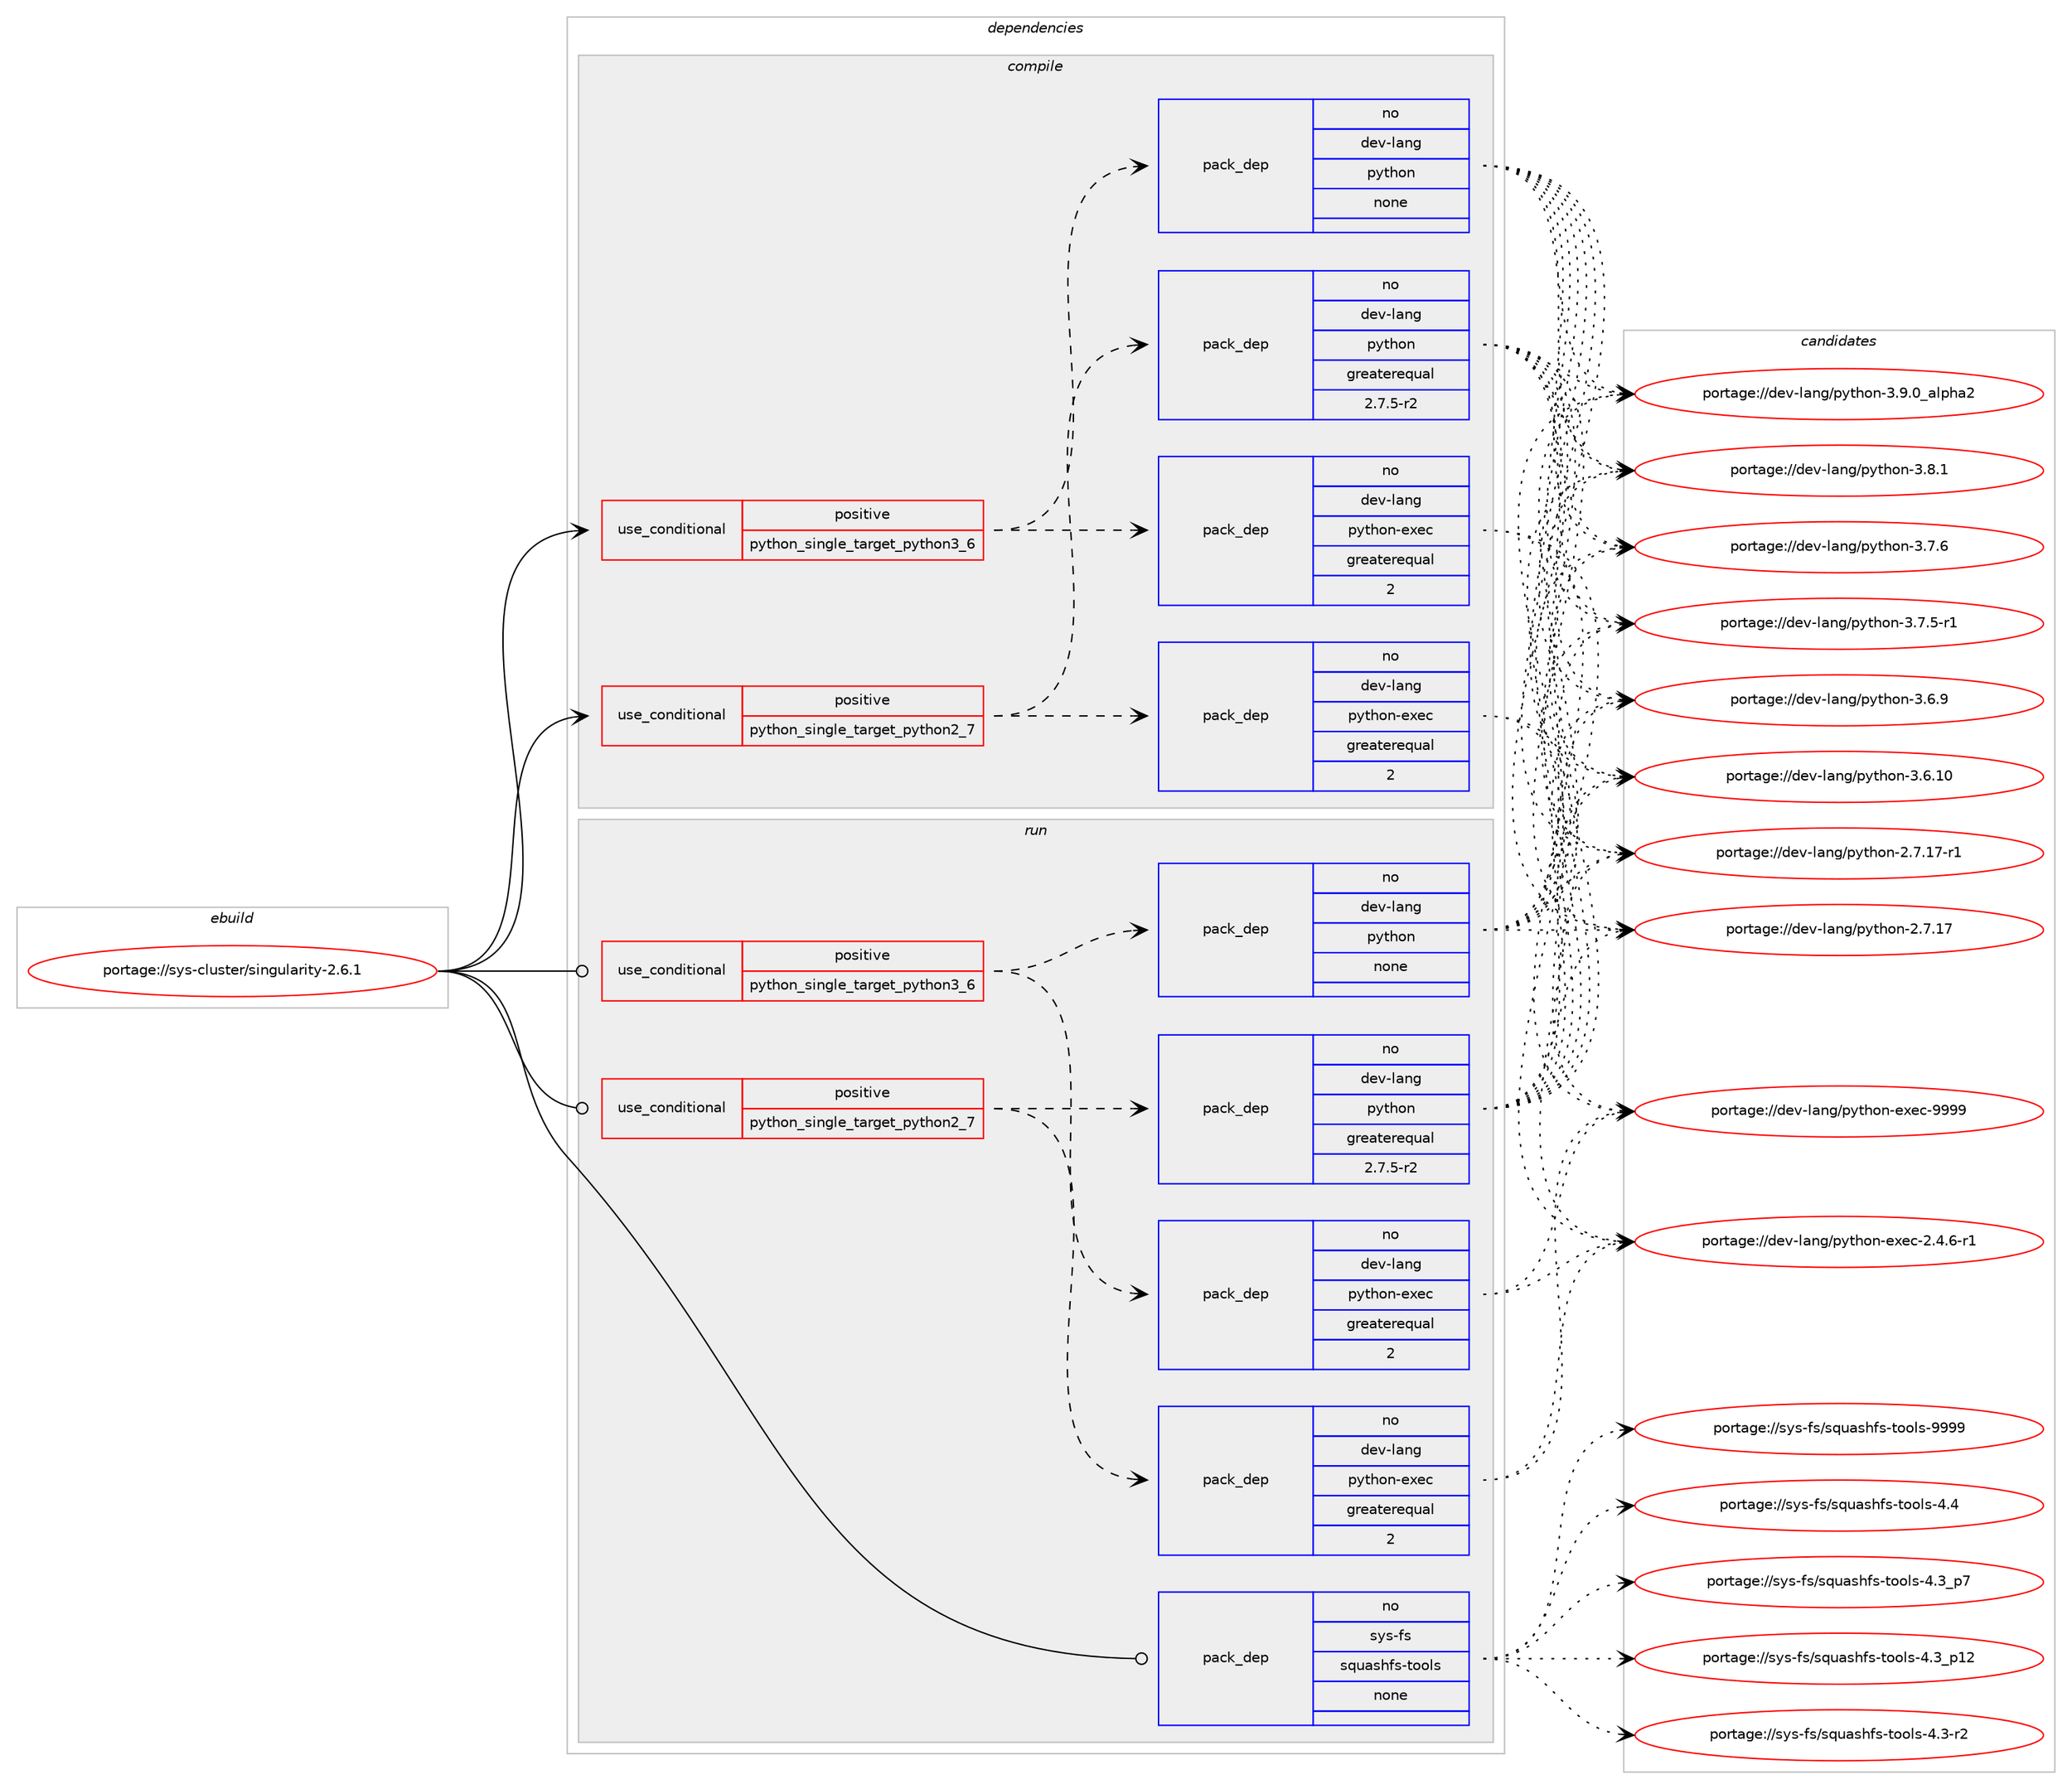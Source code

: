 digraph prolog {

# *************
# Graph options
# *************

newrank=true;
concentrate=true;
compound=true;
graph [rankdir=LR,fontname=Helvetica,fontsize=10,ranksep=1.5];#, ranksep=2.5, nodesep=0.2];
edge  [arrowhead=vee];
node  [fontname=Helvetica,fontsize=10];

# **********
# The ebuild
# **********

subgraph cluster_leftcol {
color=gray;
rank=same;
label=<<i>ebuild</i>>;
id [label="portage://sys-cluster/singularity-2.6.1", color=red, width=4, href="../sys-cluster/singularity-2.6.1.svg"];
}

# ****************
# The dependencies
# ****************

subgraph cluster_midcol {
color=gray;
label=<<i>dependencies</i>>;
subgraph cluster_compile {
fillcolor="#eeeeee";
style=filled;
label=<<i>compile</i>>;
subgraph cond10289 {
dependency50400 [label=<<TABLE BORDER="0" CELLBORDER="1" CELLSPACING="0" CELLPADDING="4"><TR><TD ROWSPAN="3" CELLPADDING="10">use_conditional</TD></TR><TR><TD>positive</TD></TR><TR><TD>python_single_target_python2_7</TD></TR></TABLE>>, shape=none, color=red];
subgraph pack38991 {
dependency50401 [label=<<TABLE BORDER="0" CELLBORDER="1" CELLSPACING="0" CELLPADDING="4" WIDTH="220"><TR><TD ROWSPAN="6" CELLPADDING="30">pack_dep</TD></TR><TR><TD WIDTH="110">no</TD></TR><TR><TD>dev-lang</TD></TR><TR><TD>python</TD></TR><TR><TD>greaterequal</TD></TR><TR><TD>2.7.5-r2</TD></TR></TABLE>>, shape=none, color=blue];
}
dependency50400:e -> dependency50401:w [weight=20,style="dashed",arrowhead="vee"];
subgraph pack38992 {
dependency50402 [label=<<TABLE BORDER="0" CELLBORDER="1" CELLSPACING="0" CELLPADDING="4" WIDTH="220"><TR><TD ROWSPAN="6" CELLPADDING="30">pack_dep</TD></TR><TR><TD WIDTH="110">no</TD></TR><TR><TD>dev-lang</TD></TR><TR><TD>python-exec</TD></TR><TR><TD>greaterequal</TD></TR><TR><TD>2</TD></TR></TABLE>>, shape=none, color=blue];
}
dependency50400:e -> dependency50402:w [weight=20,style="dashed",arrowhead="vee"];
}
id:e -> dependency50400:w [weight=20,style="solid",arrowhead="vee"];
subgraph cond10290 {
dependency50403 [label=<<TABLE BORDER="0" CELLBORDER="1" CELLSPACING="0" CELLPADDING="4"><TR><TD ROWSPAN="3" CELLPADDING="10">use_conditional</TD></TR><TR><TD>positive</TD></TR><TR><TD>python_single_target_python3_6</TD></TR></TABLE>>, shape=none, color=red];
subgraph pack38993 {
dependency50404 [label=<<TABLE BORDER="0" CELLBORDER="1" CELLSPACING="0" CELLPADDING="4" WIDTH="220"><TR><TD ROWSPAN="6" CELLPADDING="30">pack_dep</TD></TR><TR><TD WIDTH="110">no</TD></TR><TR><TD>dev-lang</TD></TR><TR><TD>python</TD></TR><TR><TD>none</TD></TR><TR><TD></TD></TR></TABLE>>, shape=none, color=blue];
}
dependency50403:e -> dependency50404:w [weight=20,style="dashed",arrowhead="vee"];
subgraph pack38994 {
dependency50405 [label=<<TABLE BORDER="0" CELLBORDER="1" CELLSPACING="0" CELLPADDING="4" WIDTH="220"><TR><TD ROWSPAN="6" CELLPADDING="30">pack_dep</TD></TR><TR><TD WIDTH="110">no</TD></TR><TR><TD>dev-lang</TD></TR><TR><TD>python-exec</TD></TR><TR><TD>greaterequal</TD></TR><TR><TD>2</TD></TR></TABLE>>, shape=none, color=blue];
}
dependency50403:e -> dependency50405:w [weight=20,style="dashed",arrowhead="vee"];
}
id:e -> dependency50403:w [weight=20,style="solid",arrowhead="vee"];
}
subgraph cluster_compileandrun {
fillcolor="#eeeeee";
style=filled;
label=<<i>compile and run</i>>;
}
subgraph cluster_run {
fillcolor="#eeeeee";
style=filled;
label=<<i>run</i>>;
subgraph cond10291 {
dependency50406 [label=<<TABLE BORDER="0" CELLBORDER="1" CELLSPACING="0" CELLPADDING="4"><TR><TD ROWSPAN="3" CELLPADDING="10">use_conditional</TD></TR><TR><TD>positive</TD></TR><TR><TD>python_single_target_python2_7</TD></TR></TABLE>>, shape=none, color=red];
subgraph pack38995 {
dependency50407 [label=<<TABLE BORDER="0" CELLBORDER="1" CELLSPACING="0" CELLPADDING="4" WIDTH="220"><TR><TD ROWSPAN="6" CELLPADDING="30">pack_dep</TD></TR><TR><TD WIDTH="110">no</TD></TR><TR><TD>dev-lang</TD></TR><TR><TD>python</TD></TR><TR><TD>greaterequal</TD></TR><TR><TD>2.7.5-r2</TD></TR></TABLE>>, shape=none, color=blue];
}
dependency50406:e -> dependency50407:w [weight=20,style="dashed",arrowhead="vee"];
subgraph pack38996 {
dependency50408 [label=<<TABLE BORDER="0" CELLBORDER="1" CELLSPACING="0" CELLPADDING="4" WIDTH="220"><TR><TD ROWSPAN="6" CELLPADDING="30">pack_dep</TD></TR><TR><TD WIDTH="110">no</TD></TR><TR><TD>dev-lang</TD></TR><TR><TD>python-exec</TD></TR><TR><TD>greaterequal</TD></TR><TR><TD>2</TD></TR></TABLE>>, shape=none, color=blue];
}
dependency50406:e -> dependency50408:w [weight=20,style="dashed",arrowhead="vee"];
}
id:e -> dependency50406:w [weight=20,style="solid",arrowhead="odot"];
subgraph cond10292 {
dependency50409 [label=<<TABLE BORDER="0" CELLBORDER="1" CELLSPACING="0" CELLPADDING="4"><TR><TD ROWSPAN="3" CELLPADDING="10">use_conditional</TD></TR><TR><TD>positive</TD></TR><TR><TD>python_single_target_python3_6</TD></TR></TABLE>>, shape=none, color=red];
subgraph pack38997 {
dependency50410 [label=<<TABLE BORDER="0" CELLBORDER="1" CELLSPACING="0" CELLPADDING="4" WIDTH="220"><TR><TD ROWSPAN="6" CELLPADDING="30">pack_dep</TD></TR><TR><TD WIDTH="110">no</TD></TR><TR><TD>dev-lang</TD></TR><TR><TD>python</TD></TR><TR><TD>none</TD></TR><TR><TD></TD></TR></TABLE>>, shape=none, color=blue];
}
dependency50409:e -> dependency50410:w [weight=20,style="dashed",arrowhead="vee"];
subgraph pack38998 {
dependency50411 [label=<<TABLE BORDER="0" CELLBORDER="1" CELLSPACING="0" CELLPADDING="4" WIDTH="220"><TR><TD ROWSPAN="6" CELLPADDING="30">pack_dep</TD></TR><TR><TD WIDTH="110">no</TD></TR><TR><TD>dev-lang</TD></TR><TR><TD>python-exec</TD></TR><TR><TD>greaterequal</TD></TR><TR><TD>2</TD></TR></TABLE>>, shape=none, color=blue];
}
dependency50409:e -> dependency50411:w [weight=20,style="dashed",arrowhead="vee"];
}
id:e -> dependency50409:w [weight=20,style="solid",arrowhead="odot"];
subgraph pack38999 {
dependency50412 [label=<<TABLE BORDER="0" CELLBORDER="1" CELLSPACING="0" CELLPADDING="4" WIDTH="220"><TR><TD ROWSPAN="6" CELLPADDING="30">pack_dep</TD></TR><TR><TD WIDTH="110">no</TD></TR><TR><TD>sys-fs</TD></TR><TR><TD>squashfs-tools</TD></TR><TR><TD>none</TD></TR><TR><TD></TD></TR></TABLE>>, shape=none, color=blue];
}
id:e -> dependency50412:w [weight=20,style="solid",arrowhead="odot"];
}
}

# **************
# The candidates
# **************

subgraph cluster_choices {
rank=same;
color=gray;
label=<<i>candidates</i>>;

subgraph choice38991 {
color=black;
nodesep=1;
choice10010111845108971101034711212111610411111045514657464895971081121049750 [label="portage://dev-lang/python-3.9.0_alpha2", color=red, width=4,href="../dev-lang/python-3.9.0_alpha2.svg"];
choice100101118451089711010347112121116104111110455146564649 [label="portage://dev-lang/python-3.8.1", color=red, width=4,href="../dev-lang/python-3.8.1.svg"];
choice100101118451089711010347112121116104111110455146554654 [label="portage://dev-lang/python-3.7.6", color=red, width=4,href="../dev-lang/python-3.7.6.svg"];
choice1001011184510897110103471121211161041111104551465546534511449 [label="portage://dev-lang/python-3.7.5-r1", color=red, width=4,href="../dev-lang/python-3.7.5-r1.svg"];
choice100101118451089711010347112121116104111110455146544657 [label="portage://dev-lang/python-3.6.9", color=red, width=4,href="../dev-lang/python-3.6.9.svg"];
choice10010111845108971101034711212111610411111045514654464948 [label="portage://dev-lang/python-3.6.10", color=red, width=4,href="../dev-lang/python-3.6.10.svg"];
choice100101118451089711010347112121116104111110455046554649554511449 [label="portage://dev-lang/python-2.7.17-r1", color=red, width=4,href="../dev-lang/python-2.7.17-r1.svg"];
choice10010111845108971101034711212111610411111045504655464955 [label="portage://dev-lang/python-2.7.17", color=red, width=4,href="../dev-lang/python-2.7.17.svg"];
dependency50401:e -> choice10010111845108971101034711212111610411111045514657464895971081121049750:w [style=dotted,weight="100"];
dependency50401:e -> choice100101118451089711010347112121116104111110455146564649:w [style=dotted,weight="100"];
dependency50401:e -> choice100101118451089711010347112121116104111110455146554654:w [style=dotted,weight="100"];
dependency50401:e -> choice1001011184510897110103471121211161041111104551465546534511449:w [style=dotted,weight="100"];
dependency50401:e -> choice100101118451089711010347112121116104111110455146544657:w [style=dotted,weight="100"];
dependency50401:e -> choice10010111845108971101034711212111610411111045514654464948:w [style=dotted,weight="100"];
dependency50401:e -> choice100101118451089711010347112121116104111110455046554649554511449:w [style=dotted,weight="100"];
dependency50401:e -> choice10010111845108971101034711212111610411111045504655464955:w [style=dotted,weight="100"];
}
subgraph choice38992 {
color=black;
nodesep=1;
choice10010111845108971101034711212111610411111045101120101994557575757 [label="portage://dev-lang/python-exec-9999", color=red, width=4,href="../dev-lang/python-exec-9999.svg"];
choice10010111845108971101034711212111610411111045101120101994550465246544511449 [label="portage://dev-lang/python-exec-2.4.6-r1", color=red, width=4,href="../dev-lang/python-exec-2.4.6-r1.svg"];
dependency50402:e -> choice10010111845108971101034711212111610411111045101120101994557575757:w [style=dotted,weight="100"];
dependency50402:e -> choice10010111845108971101034711212111610411111045101120101994550465246544511449:w [style=dotted,weight="100"];
}
subgraph choice38993 {
color=black;
nodesep=1;
choice10010111845108971101034711212111610411111045514657464895971081121049750 [label="portage://dev-lang/python-3.9.0_alpha2", color=red, width=4,href="../dev-lang/python-3.9.0_alpha2.svg"];
choice100101118451089711010347112121116104111110455146564649 [label="portage://dev-lang/python-3.8.1", color=red, width=4,href="../dev-lang/python-3.8.1.svg"];
choice100101118451089711010347112121116104111110455146554654 [label="portage://dev-lang/python-3.7.6", color=red, width=4,href="../dev-lang/python-3.7.6.svg"];
choice1001011184510897110103471121211161041111104551465546534511449 [label="portage://dev-lang/python-3.7.5-r1", color=red, width=4,href="../dev-lang/python-3.7.5-r1.svg"];
choice100101118451089711010347112121116104111110455146544657 [label="portage://dev-lang/python-3.6.9", color=red, width=4,href="../dev-lang/python-3.6.9.svg"];
choice10010111845108971101034711212111610411111045514654464948 [label="portage://dev-lang/python-3.6.10", color=red, width=4,href="../dev-lang/python-3.6.10.svg"];
choice100101118451089711010347112121116104111110455046554649554511449 [label="portage://dev-lang/python-2.7.17-r1", color=red, width=4,href="../dev-lang/python-2.7.17-r1.svg"];
choice10010111845108971101034711212111610411111045504655464955 [label="portage://dev-lang/python-2.7.17", color=red, width=4,href="../dev-lang/python-2.7.17.svg"];
dependency50404:e -> choice10010111845108971101034711212111610411111045514657464895971081121049750:w [style=dotted,weight="100"];
dependency50404:e -> choice100101118451089711010347112121116104111110455146564649:w [style=dotted,weight="100"];
dependency50404:e -> choice100101118451089711010347112121116104111110455146554654:w [style=dotted,weight="100"];
dependency50404:e -> choice1001011184510897110103471121211161041111104551465546534511449:w [style=dotted,weight="100"];
dependency50404:e -> choice100101118451089711010347112121116104111110455146544657:w [style=dotted,weight="100"];
dependency50404:e -> choice10010111845108971101034711212111610411111045514654464948:w [style=dotted,weight="100"];
dependency50404:e -> choice100101118451089711010347112121116104111110455046554649554511449:w [style=dotted,weight="100"];
dependency50404:e -> choice10010111845108971101034711212111610411111045504655464955:w [style=dotted,weight="100"];
}
subgraph choice38994 {
color=black;
nodesep=1;
choice10010111845108971101034711212111610411111045101120101994557575757 [label="portage://dev-lang/python-exec-9999", color=red, width=4,href="../dev-lang/python-exec-9999.svg"];
choice10010111845108971101034711212111610411111045101120101994550465246544511449 [label="portage://dev-lang/python-exec-2.4.6-r1", color=red, width=4,href="../dev-lang/python-exec-2.4.6-r1.svg"];
dependency50405:e -> choice10010111845108971101034711212111610411111045101120101994557575757:w [style=dotted,weight="100"];
dependency50405:e -> choice10010111845108971101034711212111610411111045101120101994550465246544511449:w [style=dotted,weight="100"];
}
subgraph choice38995 {
color=black;
nodesep=1;
choice10010111845108971101034711212111610411111045514657464895971081121049750 [label="portage://dev-lang/python-3.9.0_alpha2", color=red, width=4,href="../dev-lang/python-3.9.0_alpha2.svg"];
choice100101118451089711010347112121116104111110455146564649 [label="portage://dev-lang/python-3.8.1", color=red, width=4,href="../dev-lang/python-3.8.1.svg"];
choice100101118451089711010347112121116104111110455146554654 [label="portage://dev-lang/python-3.7.6", color=red, width=4,href="../dev-lang/python-3.7.6.svg"];
choice1001011184510897110103471121211161041111104551465546534511449 [label="portage://dev-lang/python-3.7.5-r1", color=red, width=4,href="../dev-lang/python-3.7.5-r1.svg"];
choice100101118451089711010347112121116104111110455146544657 [label="portage://dev-lang/python-3.6.9", color=red, width=4,href="../dev-lang/python-3.6.9.svg"];
choice10010111845108971101034711212111610411111045514654464948 [label="portage://dev-lang/python-3.6.10", color=red, width=4,href="../dev-lang/python-3.6.10.svg"];
choice100101118451089711010347112121116104111110455046554649554511449 [label="portage://dev-lang/python-2.7.17-r1", color=red, width=4,href="../dev-lang/python-2.7.17-r1.svg"];
choice10010111845108971101034711212111610411111045504655464955 [label="portage://dev-lang/python-2.7.17", color=red, width=4,href="../dev-lang/python-2.7.17.svg"];
dependency50407:e -> choice10010111845108971101034711212111610411111045514657464895971081121049750:w [style=dotted,weight="100"];
dependency50407:e -> choice100101118451089711010347112121116104111110455146564649:w [style=dotted,weight="100"];
dependency50407:e -> choice100101118451089711010347112121116104111110455146554654:w [style=dotted,weight="100"];
dependency50407:e -> choice1001011184510897110103471121211161041111104551465546534511449:w [style=dotted,weight="100"];
dependency50407:e -> choice100101118451089711010347112121116104111110455146544657:w [style=dotted,weight="100"];
dependency50407:e -> choice10010111845108971101034711212111610411111045514654464948:w [style=dotted,weight="100"];
dependency50407:e -> choice100101118451089711010347112121116104111110455046554649554511449:w [style=dotted,weight="100"];
dependency50407:e -> choice10010111845108971101034711212111610411111045504655464955:w [style=dotted,weight="100"];
}
subgraph choice38996 {
color=black;
nodesep=1;
choice10010111845108971101034711212111610411111045101120101994557575757 [label="portage://dev-lang/python-exec-9999", color=red, width=4,href="../dev-lang/python-exec-9999.svg"];
choice10010111845108971101034711212111610411111045101120101994550465246544511449 [label="portage://dev-lang/python-exec-2.4.6-r1", color=red, width=4,href="../dev-lang/python-exec-2.4.6-r1.svg"];
dependency50408:e -> choice10010111845108971101034711212111610411111045101120101994557575757:w [style=dotted,weight="100"];
dependency50408:e -> choice10010111845108971101034711212111610411111045101120101994550465246544511449:w [style=dotted,weight="100"];
}
subgraph choice38997 {
color=black;
nodesep=1;
choice10010111845108971101034711212111610411111045514657464895971081121049750 [label="portage://dev-lang/python-3.9.0_alpha2", color=red, width=4,href="../dev-lang/python-3.9.0_alpha2.svg"];
choice100101118451089711010347112121116104111110455146564649 [label="portage://dev-lang/python-3.8.1", color=red, width=4,href="../dev-lang/python-3.8.1.svg"];
choice100101118451089711010347112121116104111110455146554654 [label="portage://dev-lang/python-3.7.6", color=red, width=4,href="../dev-lang/python-3.7.6.svg"];
choice1001011184510897110103471121211161041111104551465546534511449 [label="portage://dev-lang/python-3.7.5-r1", color=red, width=4,href="../dev-lang/python-3.7.5-r1.svg"];
choice100101118451089711010347112121116104111110455146544657 [label="portage://dev-lang/python-3.6.9", color=red, width=4,href="../dev-lang/python-3.6.9.svg"];
choice10010111845108971101034711212111610411111045514654464948 [label="portage://dev-lang/python-3.6.10", color=red, width=4,href="../dev-lang/python-3.6.10.svg"];
choice100101118451089711010347112121116104111110455046554649554511449 [label="portage://dev-lang/python-2.7.17-r1", color=red, width=4,href="../dev-lang/python-2.7.17-r1.svg"];
choice10010111845108971101034711212111610411111045504655464955 [label="portage://dev-lang/python-2.7.17", color=red, width=4,href="../dev-lang/python-2.7.17.svg"];
dependency50410:e -> choice10010111845108971101034711212111610411111045514657464895971081121049750:w [style=dotted,weight="100"];
dependency50410:e -> choice100101118451089711010347112121116104111110455146564649:w [style=dotted,weight="100"];
dependency50410:e -> choice100101118451089711010347112121116104111110455146554654:w [style=dotted,weight="100"];
dependency50410:e -> choice1001011184510897110103471121211161041111104551465546534511449:w [style=dotted,weight="100"];
dependency50410:e -> choice100101118451089711010347112121116104111110455146544657:w [style=dotted,weight="100"];
dependency50410:e -> choice10010111845108971101034711212111610411111045514654464948:w [style=dotted,weight="100"];
dependency50410:e -> choice100101118451089711010347112121116104111110455046554649554511449:w [style=dotted,weight="100"];
dependency50410:e -> choice10010111845108971101034711212111610411111045504655464955:w [style=dotted,weight="100"];
}
subgraph choice38998 {
color=black;
nodesep=1;
choice10010111845108971101034711212111610411111045101120101994557575757 [label="portage://dev-lang/python-exec-9999", color=red, width=4,href="../dev-lang/python-exec-9999.svg"];
choice10010111845108971101034711212111610411111045101120101994550465246544511449 [label="portage://dev-lang/python-exec-2.4.6-r1", color=red, width=4,href="../dev-lang/python-exec-2.4.6-r1.svg"];
dependency50411:e -> choice10010111845108971101034711212111610411111045101120101994557575757:w [style=dotted,weight="100"];
dependency50411:e -> choice10010111845108971101034711212111610411111045101120101994550465246544511449:w [style=dotted,weight="100"];
}
subgraph choice38999 {
color=black;
nodesep=1;
choice115121115451021154711511311797115104102115451161111111081154557575757 [label="portage://sys-fs/squashfs-tools-9999", color=red, width=4,href="../sys-fs/squashfs-tools-9999.svg"];
choice1151211154510211547115113117971151041021154511611111110811545524652 [label="portage://sys-fs/squashfs-tools-4.4", color=red, width=4,href="../sys-fs/squashfs-tools-4.4.svg"];
choice11512111545102115471151131179711510410211545116111111108115455246519511255 [label="portage://sys-fs/squashfs-tools-4.3_p7", color=red, width=4,href="../sys-fs/squashfs-tools-4.3_p7.svg"];
choice1151211154510211547115113117971151041021154511611111110811545524651951124950 [label="portage://sys-fs/squashfs-tools-4.3_p12", color=red, width=4,href="../sys-fs/squashfs-tools-4.3_p12.svg"];
choice11512111545102115471151131179711510410211545116111111108115455246514511450 [label="portage://sys-fs/squashfs-tools-4.3-r2", color=red, width=4,href="../sys-fs/squashfs-tools-4.3-r2.svg"];
dependency50412:e -> choice115121115451021154711511311797115104102115451161111111081154557575757:w [style=dotted,weight="100"];
dependency50412:e -> choice1151211154510211547115113117971151041021154511611111110811545524652:w [style=dotted,weight="100"];
dependency50412:e -> choice11512111545102115471151131179711510410211545116111111108115455246519511255:w [style=dotted,weight="100"];
dependency50412:e -> choice1151211154510211547115113117971151041021154511611111110811545524651951124950:w [style=dotted,weight="100"];
dependency50412:e -> choice11512111545102115471151131179711510410211545116111111108115455246514511450:w [style=dotted,weight="100"];
}
}

}
